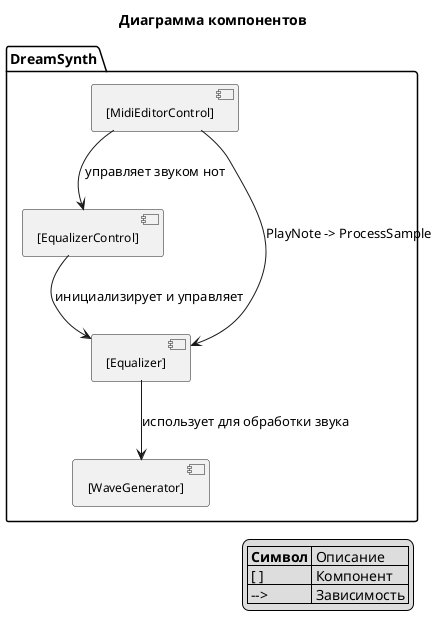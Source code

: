 @startuml ComponentDiagram
!define RECTANGLE component

' Настройка стиля для ГОСТ
skinparam monochrome true
skinparam shadowing false
skinparam componentFontSize 12
skinparam componentFontName Arial

title Диаграмма компонентов

package "DreamSynth" {
  RECTANGLE "[MidiEditorControl]" as MEC
  RECTANGLE "[EqualizerControl]" as EQC
  RECTANGLE "[Equalizer]" as EQ
  RECTANGLE "[WaveGenerator]" as WG
}

' Зависимости
MEC --> EQC : управляет звуком нот
MEC --> EQ : PlayNote -> ProcessSample
EQC --> EQ : инициализирует и управляет
EQ --> WG : использует для обработки звука

' Легенда
legend right
|= Символ | Описание |
| [ ] | Компонент |
| --> | Зависимость |
endlegend

@enduml